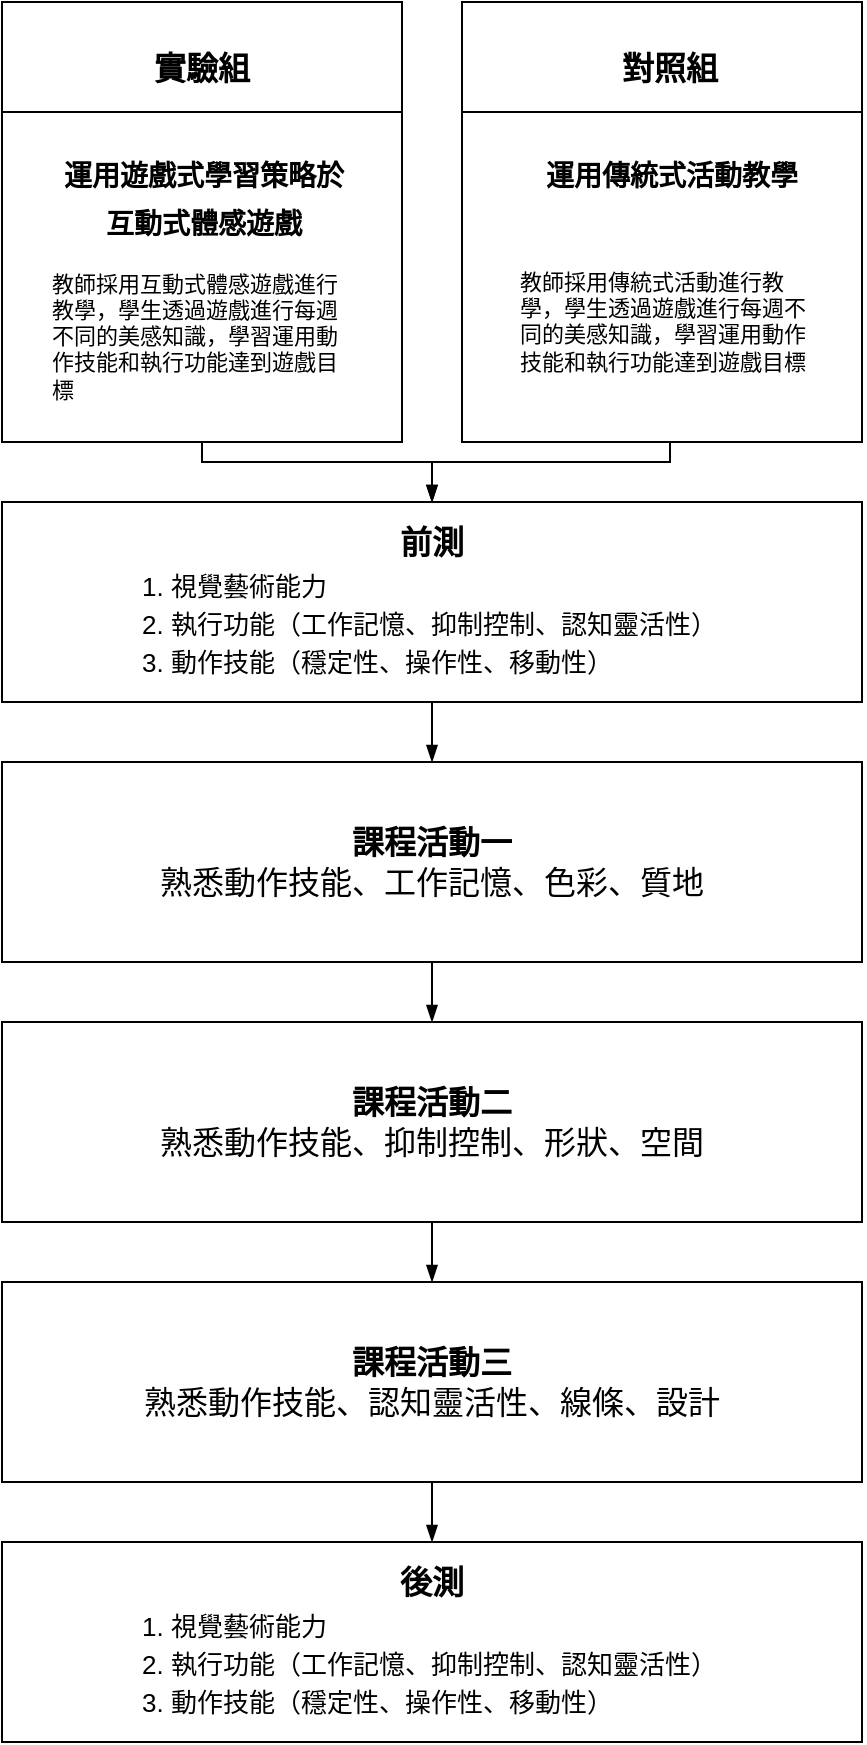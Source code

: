<mxfile version="15.3.2" type="device"><diagram id="R-OOFR0NBP9GySKNnadI" name="Page-1"><mxGraphModel dx="717" dy="953" grid="0" gridSize="10" guides="1" tooltips="1" connect="1" arrows="1" fold="1" page="1" pageScale="1" pageWidth="827" pageHeight="1169" math="0" shadow="0"><root><mxCell id="0"/><mxCell id="1" parent="0"/><mxCell id="HE6QPS-rcnmoPxGuGMBA-1" value="" style="rounded=0;whiteSpace=wrap;html=1;" vertex="1" parent="1"><mxGeometry x="80" y="160" width="200" height="220" as="geometry"/></mxCell><mxCell id="HE6QPS-rcnmoPxGuGMBA-2" value="" style="endArrow=none;html=1;exitX=0;exitY=0.25;exitDx=0;exitDy=0;entryX=1;entryY=0.25;entryDx=0;entryDy=0;" edge="1" parent="1" source="HE6QPS-rcnmoPxGuGMBA-1" target="HE6QPS-rcnmoPxGuGMBA-1"><mxGeometry width="50" height="50" relative="1" as="geometry"><mxPoint x="470" y="600" as="sourcePoint"/><mxPoint x="520" y="550" as="targetPoint"/></mxGeometry></mxCell><mxCell id="HE6QPS-rcnmoPxGuGMBA-3" value="實驗組" style="text;html=1;strokeColor=none;fillColor=none;align=center;verticalAlign=middle;whiteSpace=wrap;rounded=0;fontStyle=1;fontSize=16;" vertex="1" parent="1"><mxGeometry x="145" y="175" width="70" height="35" as="geometry"/></mxCell><mxCell id="HE6QPS-rcnmoPxGuGMBA-29" style="edgeStyle=orthogonalEdgeStyle;rounded=0;orthogonalLoop=1;jettySize=auto;html=1;entryX=0.5;entryY=0;entryDx=0;entryDy=0;fontSize=16;endArrow=blockThin;endFill=1;" edge="1" parent="1" source="HE6QPS-rcnmoPxGuGMBA-7" target="HE6QPS-rcnmoPxGuGMBA-12"><mxGeometry relative="1" as="geometry"><Array as="points"><mxPoint x="180" y="390"/><mxPoint x="295" y="390"/></Array></mxGeometry></mxCell><mxCell id="HE6QPS-rcnmoPxGuGMBA-7" value="&lt;h1 style=&quot;text-align: center&quot;&gt;&lt;font style=&quot;font-size: 14px&quot;&gt;運用遊戲式學習策略於互動式體感遊戲&lt;/font&gt;&lt;br&gt;&lt;/h1&gt;&lt;p&gt;&lt;font style=&quot;font-size: 11px&quot;&gt;教師採用互動式體感遊戲進行教學，學生透過遊戲進行每週不同的美感知識，學習運用動作技能和執行功能達到遊戲目標&lt;/font&gt;&lt;/p&gt;" style="text;html=1;strokeColor=none;fillColor=none;spacing=5;spacingTop=-20;whiteSpace=wrap;overflow=hidden;rounded=0;fontSize=10;" vertex="1" parent="1"><mxGeometry x="100" y="230" width="160" height="150" as="geometry"/></mxCell><mxCell id="HE6QPS-rcnmoPxGuGMBA-8" value="" style="rounded=0;whiteSpace=wrap;html=1;" vertex="1" parent="1"><mxGeometry x="310" y="160" width="200" height="220" as="geometry"/></mxCell><mxCell id="HE6QPS-rcnmoPxGuGMBA-9" value="" style="endArrow=none;html=1;exitX=0;exitY=0.25;exitDx=0;exitDy=0;entryX=1;entryY=0.25;entryDx=0;entryDy=0;" edge="1" source="HE6QPS-rcnmoPxGuGMBA-8" target="HE6QPS-rcnmoPxGuGMBA-8" parent="1"><mxGeometry width="50" height="50" relative="1" as="geometry"><mxPoint x="704" y="600" as="sourcePoint"/><mxPoint x="754" y="550" as="targetPoint"/></mxGeometry></mxCell><mxCell id="HE6QPS-rcnmoPxGuGMBA-10" value="對照組" style="text;html=1;strokeColor=none;fillColor=none;align=center;verticalAlign=middle;whiteSpace=wrap;rounded=0;fontStyle=1;fontSize=16;" vertex="1" parent="1"><mxGeometry x="379" y="175" width="70" height="35" as="geometry"/></mxCell><mxCell id="HE6QPS-rcnmoPxGuGMBA-30" style="edgeStyle=orthogonalEdgeStyle;rounded=0;orthogonalLoop=1;jettySize=auto;html=1;entryX=0.5;entryY=0;entryDx=0;entryDy=0;fontSize=16;endArrow=blockThin;endFill=1;" edge="1" parent="1" source="HE6QPS-rcnmoPxGuGMBA-11" target="HE6QPS-rcnmoPxGuGMBA-12"><mxGeometry relative="1" as="geometry"><Array as="points"><mxPoint x="414" y="390"/><mxPoint x="295" y="390"/></Array></mxGeometry></mxCell><mxCell id="HE6QPS-rcnmoPxGuGMBA-11" value="&lt;h1 style=&quot;text-align: center&quot;&gt;&lt;font style=&quot;font-size: 14px&quot;&gt;運用傳統式活動教學&lt;/font&gt;&lt;br&gt;&lt;/h1&gt;&lt;p&gt;&lt;font style=&quot;font-size: 11px&quot;&gt;&lt;br&gt;&lt;/font&gt;&lt;/p&gt;&lt;p&gt;&lt;font style=&quot;font-size: 11px&quot;&gt;教師採用傳統式活動進行教學，學生透過遊戲進行每週不同的美感知識，學習運用動作技能和執行功能達到遊戲目標&lt;/font&gt;&lt;/p&gt;" style="text;html=1;strokeColor=none;fillColor=none;spacing=5;spacingTop=-20;whiteSpace=wrap;overflow=hidden;rounded=0;fontSize=10;" vertex="1" parent="1"><mxGeometry x="334" y="230" width="160" height="150" as="geometry"/></mxCell><mxCell id="HE6QPS-rcnmoPxGuGMBA-31" style="edgeStyle=orthogonalEdgeStyle;rounded=0;orthogonalLoop=1;jettySize=auto;html=1;entryX=0.5;entryY=0;entryDx=0;entryDy=0;fontSize=16;endArrow=blockThin;endFill=1;" edge="1" parent="1" source="HE6QPS-rcnmoPxGuGMBA-12" target="HE6QPS-rcnmoPxGuGMBA-19"><mxGeometry relative="1" as="geometry"/></mxCell><mxCell id="HE6QPS-rcnmoPxGuGMBA-12" value="" style="rounded=0;whiteSpace=wrap;html=1;fontSize=16;" vertex="1" parent="1"><mxGeometry x="80" y="410" width="430" height="100" as="geometry"/></mxCell><mxCell id="HE6QPS-rcnmoPxGuGMBA-14" value="前測" style="text;html=1;strokeColor=none;fillColor=none;align=center;verticalAlign=middle;whiteSpace=wrap;rounded=0;fontSize=16;fontStyle=1" vertex="1" parent="1"><mxGeometry x="275" y="420" width="40" height="20" as="geometry"/></mxCell><mxCell id="HE6QPS-rcnmoPxGuGMBA-15" value="&lt;font style=&quot;font-size: 13px&quot;&gt;1. 視覺藝術能力&lt;br&gt;2. 執行功能（工作記憶、抑制控制、認知靈活性）&lt;br&gt;3. 動作技能（穩定性、操作性、移動性）&lt;/font&gt;" style="text;html=1;strokeColor=none;fillColor=none;align=left;verticalAlign=middle;whiteSpace=wrap;rounded=0;fontSize=16;" vertex="1" parent="1"><mxGeometry x="147.5" y="440" width="295" height="60" as="geometry"/></mxCell><mxCell id="HE6QPS-rcnmoPxGuGMBA-18" value="" style="rounded=0;whiteSpace=wrap;html=1;fontSize=16;" vertex="1" parent="1"><mxGeometry x="80" y="540" width="430" height="100" as="geometry"/></mxCell><mxCell id="HE6QPS-rcnmoPxGuGMBA-32" style="edgeStyle=orthogonalEdgeStyle;rounded=0;orthogonalLoop=1;jettySize=auto;html=1;entryX=0.5;entryY=0;entryDx=0;entryDy=0;fontSize=16;endArrow=blockThin;endFill=1;" edge="1" parent="1" source="HE6QPS-rcnmoPxGuGMBA-19" target="HE6QPS-rcnmoPxGuGMBA-23"><mxGeometry relative="1" as="geometry"/></mxCell><mxCell id="HE6QPS-rcnmoPxGuGMBA-19" value="課程活動一&lt;br&gt;&lt;span style=&quot;font-weight: 400&quot;&gt;熟悉動作技能、工作記憶、色彩、質地&lt;/span&gt;" style="text;html=1;strokeColor=none;fillColor=none;align=center;verticalAlign=middle;whiteSpace=wrap;rounded=0;fontSize=16;fontStyle=1" vertex="1" parent="1"><mxGeometry x="80" y="540" width="430" height="100" as="geometry"/></mxCell><mxCell id="HE6QPS-rcnmoPxGuGMBA-22" value="" style="rounded=0;whiteSpace=wrap;html=1;fontSize=16;" vertex="1" parent="1"><mxGeometry x="80" y="670" width="430" height="100" as="geometry"/></mxCell><mxCell id="HE6QPS-rcnmoPxGuGMBA-33" style="edgeStyle=orthogonalEdgeStyle;rounded=0;orthogonalLoop=1;jettySize=auto;html=1;entryX=0.5;entryY=0;entryDx=0;entryDy=0;fontSize=16;endArrow=blockThin;endFill=1;" edge="1" parent="1" source="HE6QPS-rcnmoPxGuGMBA-23" target="HE6QPS-rcnmoPxGuGMBA-25"><mxGeometry relative="1" as="geometry"/></mxCell><mxCell id="HE6QPS-rcnmoPxGuGMBA-23" value="課程活動二&lt;br&gt;&lt;span style=&quot;font-weight: 400&quot;&gt;熟悉動作技能、抑制控制、形狀、空間&lt;/span&gt;" style="text;html=1;strokeColor=none;fillColor=none;align=center;verticalAlign=middle;whiteSpace=wrap;rounded=0;fontSize=16;fontStyle=1" vertex="1" parent="1"><mxGeometry x="80" y="670" width="430" height="100" as="geometry"/></mxCell><mxCell id="HE6QPS-rcnmoPxGuGMBA-24" value="" style="rounded=0;whiteSpace=wrap;html=1;fontSize=16;" vertex="1" parent="1"><mxGeometry x="80" y="800" width="430" height="100" as="geometry"/></mxCell><mxCell id="HE6QPS-rcnmoPxGuGMBA-34" style="edgeStyle=orthogonalEdgeStyle;rounded=0;orthogonalLoop=1;jettySize=auto;html=1;entryX=0.5;entryY=0;entryDx=0;entryDy=0;fontSize=16;endArrow=blockThin;endFill=1;" edge="1" parent="1" source="HE6QPS-rcnmoPxGuGMBA-25" target="HE6QPS-rcnmoPxGuGMBA-26"><mxGeometry relative="1" as="geometry"/></mxCell><mxCell id="HE6QPS-rcnmoPxGuGMBA-25" value="課程活動三&lt;br&gt;&lt;span style=&quot;font-weight: 400&quot;&gt;熟悉動作技能、認知靈活性、線條、設計&lt;/span&gt;" style="text;html=1;strokeColor=none;fillColor=none;align=center;verticalAlign=middle;whiteSpace=wrap;rounded=0;fontSize=16;fontStyle=1" vertex="1" parent="1"><mxGeometry x="80" y="800" width="430" height="100" as="geometry"/></mxCell><mxCell id="HE6QPS-rcnmoPxGuGMBA-26" value="" style="rounded=0;whiteSpace=wrap;html=1;fontSize=16;" vertex="1" parent="1"><mxGeometry x="80" y="930" width="430" height="100" as="geometry"/></mxCell><mxCell id="HE6QPS-rcnmoPxGuGMBA-27" value="後測" style="text;html=1;strokeColor=none;fillColor=none;align=center;verticalAlign=middle;whiteSpace=wrap;rounded=0;fontSize=16;fontStyle=1" vertex="1" parent="1"><mxGeometry x="275" y="940" width="40" height="20" as="geometry"/></mxCell><mxCell id="HE6QPS-rcnmoPxGuGMBA-28" value="&lt;font style=&quot;font-size: 13px&quot;&gt;1. 視覺藝術能力&lt;br&gt;2. 執行功能（工作記憶、抑制控制、認知靈活性）&lt;br&gt;3. 動作技能（穩定性、操作性、移動性）&lt;/font&gt;" style="text;html=1;strokeColor=none;fillColor=none;align=left;verticalAlign=middle;whiteSpace=wrap;rounded=0;fontSize=16;" vertex="1" parent="1"><mxGeometry x="147.5" y="960" width="295" height="60" as="geometry"/></mxCell></root></mxGraphModel></diagram></mxfile>